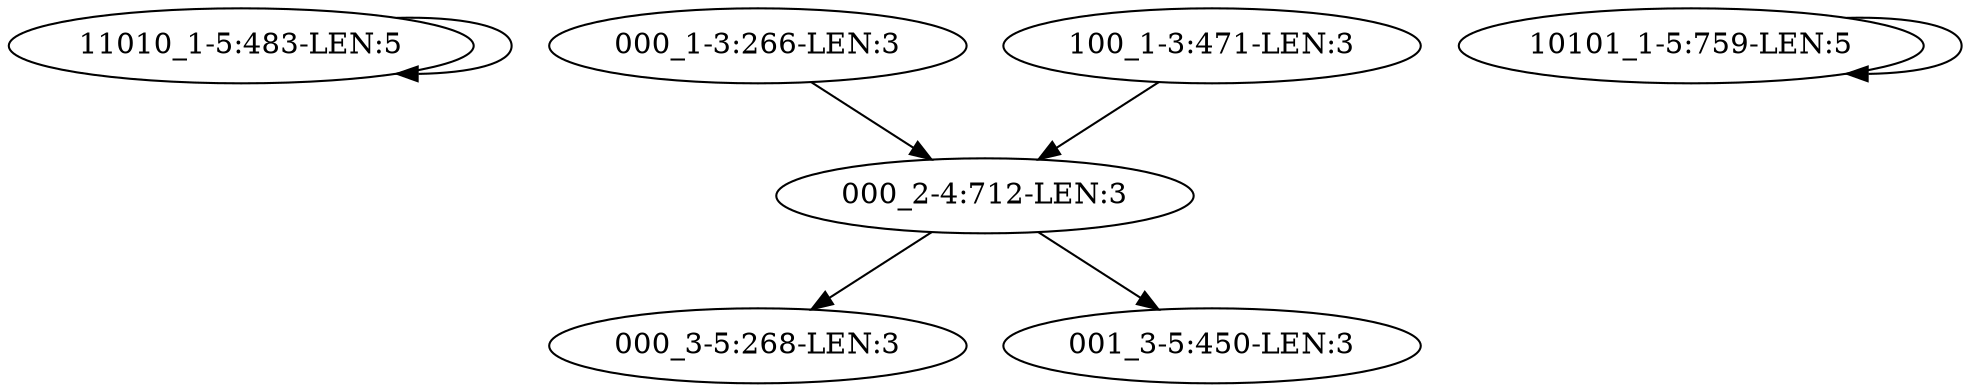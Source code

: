 digraph G {
    "11010_1-5:483-LEN:5" -> "11010_1-5:483-LEN:5";
    "000_2-4:712-LEN:3" -> "000_3-5:268-LEN:3";
    "000_2-4:712-LEN:3" -> "001_3-5:450-LEN:3";
    "000_1-3:266-LEN:3" -> "000_2-4:712-LEN:3";
    "10101_1-5:759-LEN:5" -> "10101_1-5:759-LEN:5";
    "100_1-3:471-LEN:3" -> "000_2-4:712-LEN:3";
}
